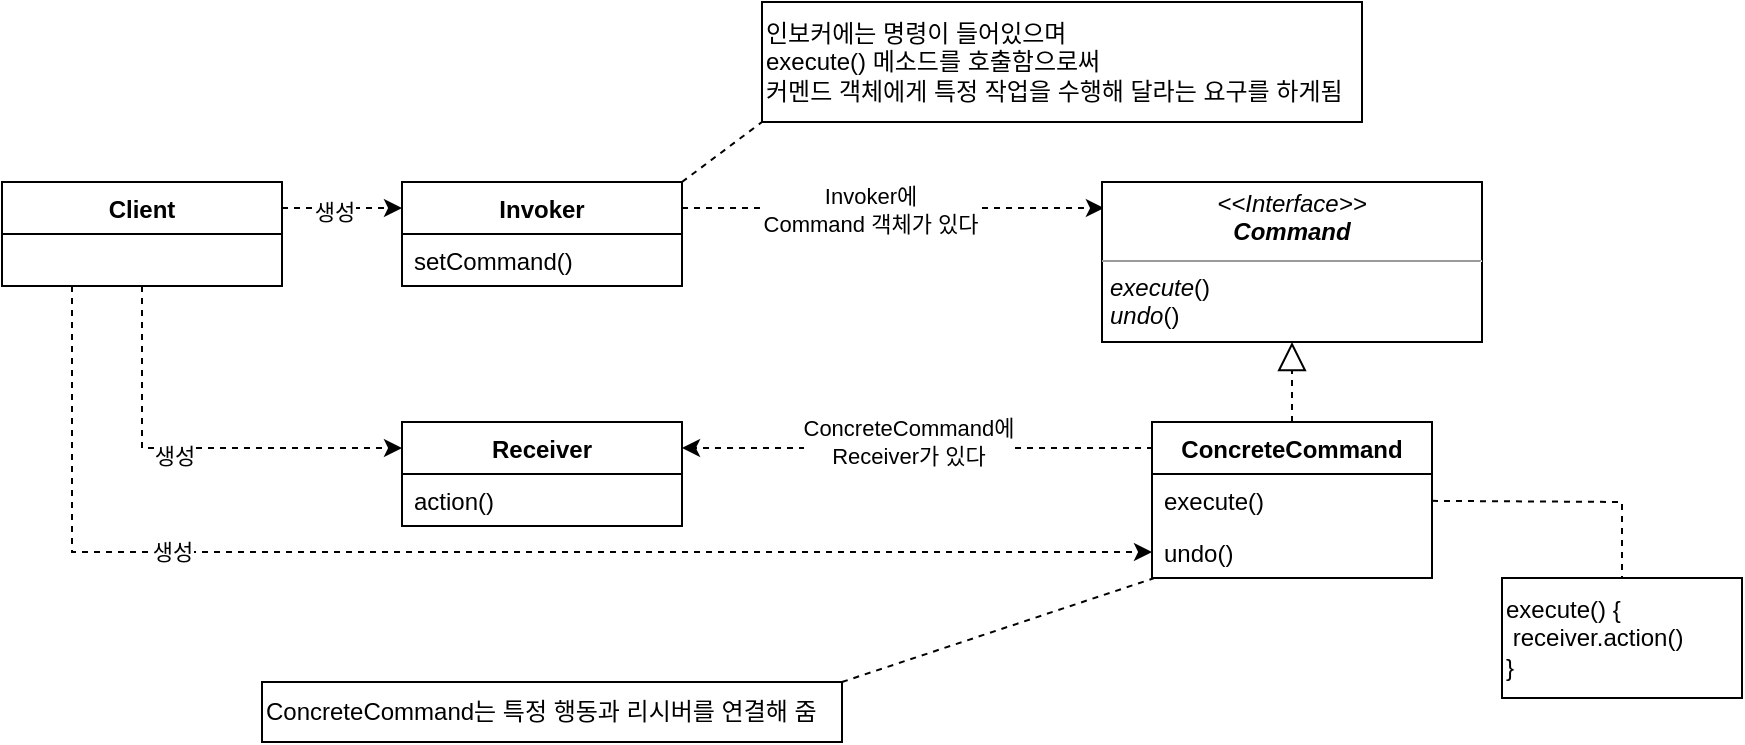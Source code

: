 <mxfile version="20.3.2" type="github">
  <diagram id="dn52SFDhS9xITpZpQM2w" name="페이지-1">
    <mxGraphModel dx="1234" dy="717" grid="1" gridSize="10" guides="1" tooltips="1" connect="1" arrows="1" fold="1" page="1" pageScale="1" pageWidth="1169" pageHeight="827" math="0" shadow="0">
      <root>
        <mxCell id="0" />
        <mxCell id="1" parent="0" />
        <mxCell id="2wIUXBWzUukxYBCkdtS_-1" style="edgeStyle=orthogonalEdgeStyle;rounded=0;orthogonalLoop=1;jettySize=auto;html=1;exitX=1;exitY=0.25;exitDx=0;exitDy=0;entryX=0;entryY=0.25;entryDx=0;entryDy=0;dashed=1;" parent="1" source="2wIUXBWzUukxYBCkdtS_-7" target="2wIUXBWzUukxYBCkdtS_-10" edge="1">
          <mxGeometry relative="1" as="geometry" />
        </mxCell>
        <mxCell id="2wIUXBWzUukxYBCkdtS_-2" value="생성" style="edgeLabel;html=1;align=center;verticalAlign=middle;resizable=0;points=[];" parent="2wIUXBWzUukxYBCkdtS_-1" vertex="1" connectable="0">
          <mxGeometry x="-0.126" y="-2" relative="1" as="geometry">
            <mxPoint as="offset" />
          </mxGeometry>
        </mxCell>
        <mxCell id="2wIUXBWzUukxYBCkdtS_-3" style="edgeStyle=orthogonalEdgeStyle;rounded=0;orthogonalLoop=1;jettySize=auto;html=1;exitX=0.5;exitY=1;exitDx=0;exitDy=0;entryX=0;entryY=0.25;entryDx=0;entryDy=0;dashed=1;" parent="1" source="2wIUXBWzUukxYBCkdtS_-7" target="2wIUXBWzUukxYBCkdtS_-23" edge="1">
          <mxGeometry relative="1" as="geometry" />
        </mxCell>
        <mxCell id="2wIUXBWzUukxYBCkdtS_-4" value="생성" style="edgeLabel;html=1;align=center;verticalAlign=middle;resizable=0;points=[];" parent="2wIUXBWzUukxYBCkdtS_-3" vertex="1" connectable="0">
          <mxGeometry x="-0.089" y="-4" relative="1" as="geometry">
            <mxPoint x="1" as="offset" />
          </mxGeometry>
        </mxCell>
        <mxCell id="2wIUXBWzUukxYBCkdtS_-5" style="edgeStyle=orthogonalEdgeStyle;rounded=0;orthogonalLoop=1;jettySize=auto;html=1;exitX=0.25;exitY=1;exitDx=0;exitDy=0;entryX=0;entryY=0.5;entryDx=0;entryDy=0;dashed=1;" parent="1" source="2wIUXBWzUukxYBCkdtS_-7" target="2wIUXBWzUukxYBCkdtS_-17" edge="1">
          <mxGeometry relative="1" as="geometry" />
        </mxCell>
        <mxCell id="2wIUXBWzUukxYBCkdtS_-6" value="생성" style="edgeLabel;html=1;align=center;verticalAlign=middle;resizable=0;points=[];" parent="2wIUXBWzUukxYBCkdtS_-5" vertex="1" connectable="0">
          <mxGeometry x="-0.456" relative="1" as="geometry">
            <mxPoint as="offset" />
          </mxGeometry>
        </mxCell>
        <mxCell id="2wIUXBWzUukxYBCkdtS_-7" value="Client" style="swimlane;fontStyle=1;childLayout=stackLayout;horizontal=1;startSize=26;fillColor=none;horizontalStack=0;resizeParent=1;resizeParentMax=0;resizeLast=0;collapsible=1;marginBottom=0;" parent="1" vertex="1">
          <mxGeometry x="150" y="319" width="140" height="52" as="geometry" />
        </mxCell>
        <mxCell id="2wIUXBWzUukxYBCkdtS_-8" style="edgeStyle=orthogonalEdgeStyle;rounded=0;orthogonalLoop=1;jettySize=auto;html=1;exitX=1;exitY=0.25;exitDx=0;exitDy=0;entryX=0.005;entryY=0.163;entryDx=0;entryDy=0;entryPerimeter=0;dashed=1;" parent="1" source="2wIUXBWzUukxYBCkdtS_-10" target="2wIUXBWzUukxYBCkdtS_-12" edge="1">
          <mxGeometry relative="1" as="geometry" />
        </mxCell>
        <mxCell id="2wIUXBWzUukxYBCkdtS_-9" value="Invoker에&lt;br&gt;Command 객체가 있다" style="edgeLabel;html=1;align=center;verticalAlign=middle;resizable=0;points=[];" parent="2wIUXBWzUukxYBCkdtS_-8" vertex="1" connectable="0">
          <mxGeometry x="-0.107" y="-1" relative="1" as="geometry">
            <mxPoint as="offset" />
          </mxGeometry>
        </mxCell>
        <mxCell id="2wIUXBWzUukxYBCkdtS_-10" value="Invoker" style="swimlane;fontStyle=1;childLayout=stackLayout;horizontal=1;startSize=26;fillColor=none;horizontalStack=0;resizeParent=1;resizeParentMax=0;resizeLast=0;collapsible=1;marginBottom=0;" parent="1" vertex="1">
          <mxGeometry x="350" y="319" width="140" height="52" as="geometry" />
        </mxCell>
        <mxCell id="2wIUXBWzUukxYBCkdtS_-11" value="setCommand()" style="text;strokeColor=none;fillColor=none;align=left;verticalAlign=top;spacingLeft=4;spacingRight=4;overflow=hidden;rotatable=0;points=[[0,0.5],[1,0.5]];portConstraint=eastwest;" parent="2wIUXBWzUukxYBCkdtS_-10" vertex="1">
          <mxGeometry y="26" width="140" height="26" as="geometry" />
        </mxCell>
        <mxCell id="2wIUXBWzUukxYBCkdtS_-12" value="&lt;p style=&quot;margin:0px;margin-top:4px;text-align:center;&quot;&gt;&lt;i&gt;&amp;lt;&amp;lt;Interface&amp;gt;&amp;gt;&lt;/i&gt;&lt;br&gt;&lt;b&gt;&lt;i&gt;Command&lt;/i&gt;&lt;/b&gt;&lt;/p&gt;&lt;hr size=&quot;1&quot;&gt;&lt;p style=&quot;margin:0px;margin-left:4px;&quot;&gt;&lt;i&gt;execute&lt;/i&gt;()&lt;br&gt;&lt;i&gt;undo&lt;/i&gt;()&lt;/p&gt;" style="verticalAlign=top;align=left;overflow=fill;fontSize=12;fontFamily=Helvetica;html=1;" parent="1" vertex="1">
          <mxGeometry x="700" y="319" width="190" height="80" as="geometry" />
        </mxCell>
        <mxCell id="2wIUXBWzUukxYBCkdtS_-13" style="edgeStyle=orthogonalEdgeStyle;rounded=0;orthogonalLoop=1;jettySize=auto;html=1;exitX=0;exitY=0.25;exitDx=0;exitDy=0;entryX=1;entryY=0.25;entryDx=0;entryDy=0;dashed=1;" parent="1" source="2wIUXBWzUukxYBCkdtS_-15" target="2wIUXBWzUukxYBCkdtS_-23" edge="1">
          <mxGeometry relative="1" as="geometry">
            <Array as="points">
              <mxPoint x="725" y="452" />
            </Array>
          </mxGeometry>
        </mxCell>
        <mxCell id="2wIUXBWzUukxYBCkdtS_-14" value="ConcreteCommand에&lt;br&gt;Receiver가 있다" style="edgeLabel;html=1;align=center;verticalAlign=middle;resizable=0;points=[];" parent="2wIUXBWzUukxYBCkdtS_-13" vertex="1" connectable="0">
          <mxGeometry x="0.072" y="-3" relative="1" as="geometry">
            <mxPoint x="1" as="offset" />
          </mxGeometry>
        </mxCell>
        <mxCell id="2wIUXBWzUukxYBCkdtS_-15" value="ConcreteCommand" style="swimlane;fontStyle=1;childLayout=stackLayout;horizontal=1;startSize=26;fillColor=none;horizontalStack=0;resizeParent=1;resizeParentMax=0;resizeLast=0;collapsible=1;marginBottom=0;" parent="1" vertex="1">
          <mxGeometry x="725" y="439" width="140" height="78" as="geometry" />
        </mxCell>
        <mxCell id="2wIUXBWzUukxYBCkdtS_-16" value="execute()" style="text;strokeColor=none;fillColor=none;align=left;verticalAlign=top;spacingLeft=4;spacingRight=4;overflow=hidden;rotatable=0;points=[[0,0.5],[1,0.5]];portConstraint=eastwest;" parent="2wIUXBWzUukxYBCkdtS_-15" vertex="1">
          <mxGeometry y="26" width="140" height="26" as="geometry" />
        </mxCell>
        <mxCell id="2wIUXBWzUukxYBCkdtS_-17" value="undo()" style="text;strokeColor=none;fillColor=none;align=left;verticalAlign=top;spacingLeft=4;spacingRight=4;overflow=hidden;rotatable=0;points=[[0,0.5],[1,0.5]];portConstraint=eastwest;" parent="2wIUXBWzUukxYBCkdtS_-15" vertex="1">
          <mxGeometry y="52" width="140" height="26" as="geometry" />
        </mxCell>
        <mxCell id="2wIUXBWzUukxYBCkdtS_-18" value="" style="endArrow=none;dashed=1;html=1;rounded=0;" parent="1" source="2wIUXBWzUukxYBCkdtS_-16" edge="1">
          <mxGeometry width="50" height="50" relative="1" as="geometry">
            <mxPoint x="940" y="499" as="sourcePoint" />
            <mxPoint x="960" y="519" as="targetPoint" />
            <Array as="points">
              <mxPoint x="960" y="479" />
            </Array>
          </mxGeometry>
        </mxCell>
        <mxCell id="2wIUXBWzUukxYBCkdtS_-19" value="execute() {&lt;br&gt;&lt;span style=&quot;white-space: pre;&quot;&gt; &lt;/span&gt;receiver.action()&lt;br&gt;}" style="rounded=0;whiteSpace=wrap;html=1;align=left;" parent="1" vertex="1">
          <mxGeometry x="900" y="517" width="120" height="60" as="geometry" />
        </mxCell>
        <mxCell id="2wIUXBWzUukxYBCkdtS_-20" value="" style="endArrow=block;dashed=1;endFill=0;endSize=12;html=1;rounded=0;exitX=0.5;exitY=0;exitDx=0;exitDy=0;" parent="1" source="2wIUXBWzUukxYBCkdtS_-15" target="2wIUXBWzUukxYBCkdtS_-12" edge="1">
          <mxGeometry width="160" relative="1" as="geometry">
            <mxPoint x="800" y="429" as="sourcePoint" />
            <mxPoint x="800" y="399" as="targetPoint" />
          </mxGeometry>
        </mxCell>
        <mxCell id="2wIUXBWzUukxYBCkdtS_-21" value="" style="endArrow=none;dashed=1;html=1;rounded=0;exitX=1;exitY=0;exitDx=0;exitDy=0;" parent="1" source="2wIUXBWzUukxYBCkdtS_-10" edge="1">
          <mxGeometry width="50" height="50" relative="1" as="geometry">
            <mxPoint x="510" y="489" as="sourcePoint" />
            <mxPoint x="530" y="289" as="targetPoint" />
          </mxGeometry>
        </mxCell>
        <mxCell id="2wIUXBWzUukxYBCkdtS_-22" value="인보커에는 명령이 들어있으며&lt;br&gt;execute() 메소드를 호출함으로써&lt;br&gt;커멘드 객체에게 특정 작업을 수행해 달라는 요구를 하게됨" style="text;html=1;align=left;verticalAlign=middle;resizable=0;points=[];autosize=1;strokeColor=default;fillColor=none;" parent="1" vertex="1">
          <mxGeometry x="530" y="229" width="300" height="60" as="geometry" />
        </mxCell>
        <mxCell id="2wIUXBWzUukxYBCkdtS_-23" value="Receiver" style="swimlane;fontStyle=1;childLayout=stackLayout;horizontal=1;startSize=26;fillColor=none;horizontalStack=0;resizeParent=1;resizeParentMax=0;resizeLast=0;collapsible=1;marginBottom=0;" parent="1" vertex="1">
          <mxGeometry x="350" y="439" width="140" height="52" as="geometry" />
        </mxCell>
        <mxCell id="2wIUXBWzUukxYBCkdtS_-24" value="action()" style="text;strokeColor=none;fillColor=none;align=left;verticalAlign=top;spacingLeft=4;spacingRight=4;overflow=hidden;rotatable=0;points=[[0,0.5],[1,0.5]];portConstraint=eastwest;" parent="2wIUXBWzUukxYBCkdtS_-23" vertex="1">
          <mxGeometry y="26" width="140" height="26" as="geometry" />
        </mxCell>
        <mxCell id="2wIUXBWzUukxYBCkdtS_-25" value="" style="endArrow=none;dashed=1;html=1;rounded=0;entryX=0.006;entryY=1.006;entryDx=0;entryDy=0;entryPerimeter=0;" parent="1" target="2wIUXBWzUukxYBCkdtS_-17" edge="1">
          <mxGeometry width="50" height="50" relative="1" as="geometry">
            <mxPoint x="570" y="569" as="sourcePoint" />
            <mxPoint x="730" y="519" as="targetPoint" />
          </mxGeometry>
        </mxCell>
        <mxCell id="2wIUXBWzUukxYBCkdtS_-26" value="ConcreteCommand는 특정 행동과 리시버를 연결해 줌" style="text;html=1;align=left;verticalAlign=middle;resizable=0;points=[];autosize=1;strokeColor=default;fillColor=none;" parent="1" vertex="1">
          <mxGeometry x="280" y="569" width="290" height="30" as="geometry" />
        </mxCell>
      </root>
    </mxGraphModel>
  </diagram>
</mxfile>
